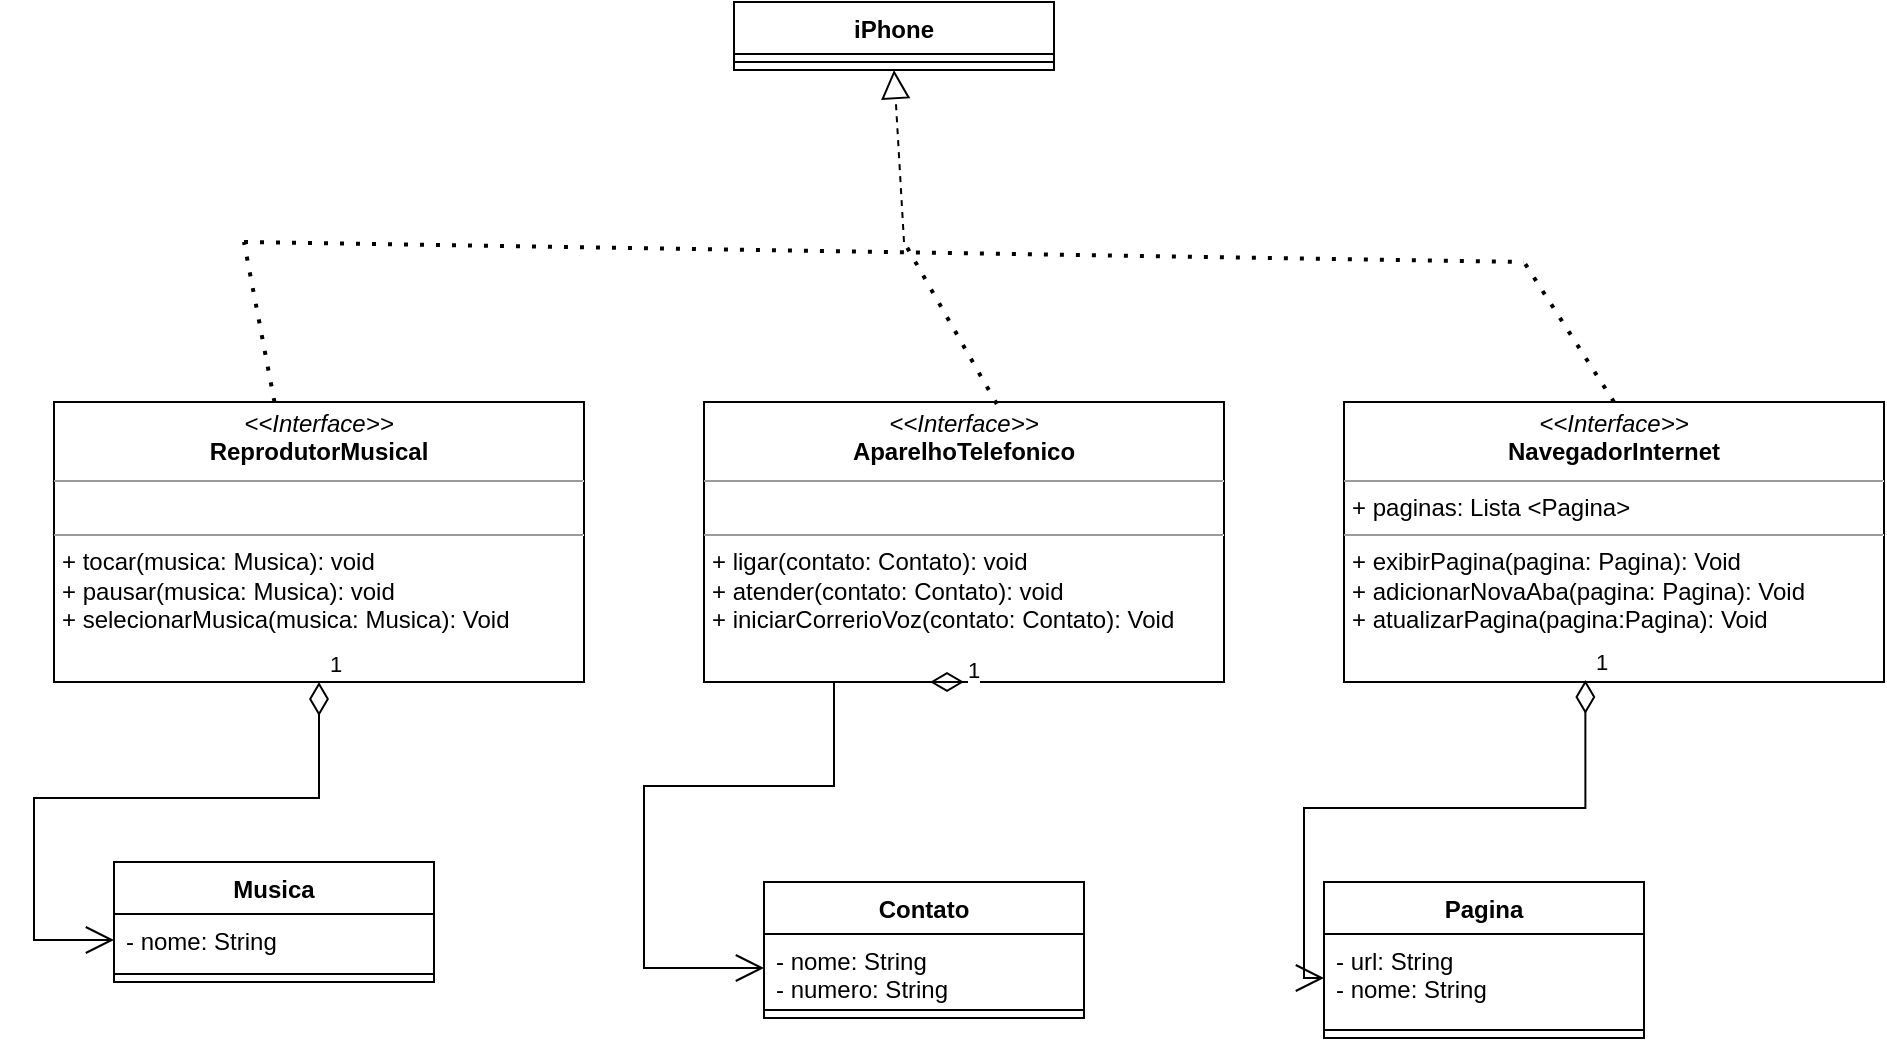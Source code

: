 <mxfile version="21.7.4" type="github">
  <diagram id="C5RBs43oDa-KdzZeNtuy" name="Page-1">
    <mxGraphModel dx="794" dy="1646" grid="1" gridSize="10" guides="1" tooltips="1" connect="1" arrows="1" fold="1" page="1" pageScale="1" pageWidth="827" pageHeight="1169" math="0" shadow="0">
      <root>
        <mxCell id="WIyWlLk6GJQsqaUBKTNV-0" />
        <mxCell id="WIyWlLk6GJQsqaUBKTNV-1" parent="WIyWlLk6GJQsqaUBKTNV-0" />
        <mxCell id="_orh15pKSghRNKaacK83-1" value="&lt;p style=&quot;margin:0px;margin-top:4px;text-align:center;&quot;&gt;&lt;i&gt;&amp;lt;&amp;lt;Interface&amp;gt;&amp;gt;&lt;/i&gt;&lt;br&gt;&lt;b&gt;ReprodutorMusical&lt;/b&gt;&lt;/p&gt;&lt;hr size=&quot;1&quot;&gt;&lt;p style=&quot;margin:0px;margin-left:4px;&quot;&gt;&lt;br&gt;&lt;/p&gt;&lt;hr size=&quot;1&quot;&gt;&lt;p style=&quot;margin:0px;margin-left:4px;&quot;&gt;+ tocar(musica: Musica): void&lt;br&gt;+ pausar(musica: Musica): void&lt;/p&gt;&lt;p style=&quot;margin:0px;margin-left:4px;&quot;&gt;+ selecionarMusica(musica: Musica): Void&lt;/p&gt;" style="verticalAlign=top;align=left;overflow=fill;fontSize=12;fontFamily=Helvetica;html=1;whiteSpace=wrap;" parent="WIyWlLk6GJQsqaUBKTNV-1" vertex="1">
          <mxGeometry x="205" y="120" width="265" height="140" as="geometry" />
        </mxCell>
        <mxCell id="_orh15pKSghRNKaacK83-2" value="Musica" style="swimlane;fontStyle=1;align=center;verticalAlign=top;childLayout=stackLayout;horizontal=1;startSize=26;horizontalStack=0;resizeParent=1;resizeParentMax=0;resizeLast=0;collapsible=1;marginBottom=0;whiteSpace=wrap;html=1;" parent="WIyWlLk6GJQsqaUBKTNV-1" vertex="1">
          <mxGeometry x="235" y="350" width="160" height="60" as="geometry" />
        </mxCell>
        <mxCell id="_orh15pKSghRNKaacK83-3" value="- nome: String" style="text;strokeColor=none;fillColor=none;align=left;verticalAlign=top;spacingLeft=4;spacingRight=4;overflow=hidden;rotatable=0;points=[[0,0.5],[1,0.5]];portConstraint=eastwest;whiteSpace=wrap;html=1;" parent="_orh15pKSghRNKaacK83-2" vertex="1">
          <mxGeometry y="26" width="160" height="26" as="geometry" />
        </mxCell>
        <mxCell id="_orh15pKSghRNKaacK83-4" value="" style="line;strokeWidth=1;fillColor=none;align=left;verticalAlign=middle;spacingTop=-1;spacingLeft=3;spacingRight=3;rotatable=0;labelPosition=right;points=[];portConstraint=eastwest;strokeColor=inherit;" parent="_orh15pKSghRNKaacK83-2" vertex="1">
          <mxGeometry y="52" width="160" height="8" as="geometry" />
        </mxCell>
        <mxCell id="_orh15pKSghRNKaacK83-6" value="1" style="endArrow=open;html=1;endSize=12;startArrow=diamondThin;startSize=14;startFill=0;edgeStyle=orthogonalEdgeStyle;align=left;verticalAlign=bottom;rounded=0;entryX=0;entryY=0.5;entryDx=0;entryDy=0;" parent="WIyWlLk6GJQsqaUBKTNV-1" source="_orh15pKSghRNKaacK83-1" target="_orh15pKSghRNKaacK83-3" edge="1">
          <mxGeometry x="-1" y="3" relative="1" as="geometry">
            <mxPoint x="130.95" y="60.04" as="sourcePoint" />
            <mxPoint x="173.04" y="211.998" as="targetPoint" />
          </mxGeometry>
        </mxCell>
        <mxCell id="_orh15pKSghRNKaacK83-8" value="&lt;p style=&quot;margin:0px;margin-top:4px;text-align:center;&quot;&gt;&lt;i&gt;&amp;lt;&amp;lt;Interface&amp;gt;&amp;gt;&lt;/i&gt;&lt;br&gt;&lt;b&gt;AparelhoTelefonico&lt;/b&gt;&lt;br&gt;&lt;/p&gt;&lt;hr size=&quot;1&quot;&gt;&lt;p style=&quot;margin:0px;margin-left:4px;&quot;&gt;&lt;br&gt;&lt;/p&gt;&lt;hr size=&quot;1&quot;&gt;&lt;p style=&quot;margin:0px;margin-left:4px;&quot;&gt;+ ligar(contato: Contato): void&lt;br&gt;+ atender(contato: Contato): void&lt;/p&gt;&lt;p style=&quot;margin:0px;margin-left:4px;&quot;&gt;+ iniciarCorrerioVoz(contato: Contato): Void&lt;/p&gt;" style="verticalAlign=top;align=left;overflow=fill;fontSize=12;fontFamily=Helvetica;html=1;whiteSpace=wrap;" parent="WIyWlLk6GJQsqaUBKTNV-1" vertex="1">
          <mxGeometry x="530" y="120" width="260" height="140" as="geometry" />
        </mxCell>
        <mxCell id="_orh15pKSghRNKaacK83-9" value="Contato" style="swimlane;fontStyle=1;align=center;verticalAlign=top;childLayout=stackLayout;horizontal=1;startSize=26;horizontalStack=0;resizeParent=1;resizeParentMax=0;resizeLast=0;collapsible=1;marginBottom=0;whiteSpace=wrap;html=1;" parent="WIyWlLk6GJQsqaUBKTNV-1" vertex="1">
          <mxGeometry x="560" y="360" width="160" height="68" as="geometry" />
        </mxCell>
        <mxCell id="_orh15pKSghRNKaacK83-10" value="- nome: String&lt;br&gt;- numero: String" style="text;strokeColor=none;fillColor=none;align=left;verticalAlign=top;spacingLeft=4;spacingRight=4;overflow=hidden;rotatable=0;points=[[0,0.5],[1,0.5]];portConstraint=eastwest;whiteSpace=wrap;html=1;" parent="_orh15pKSghRNKaacK83-9" vertex="1">
          <mxGeometry y="26" width="160" height="34" as="geometry" />
        </mxCell>
        <mxCell id="_orh15pKSghRNKaacK83-11" value="" style="line;strokeWidth=1;fillColor=none;align=left;verticalAlign=middle;spacingTop=-1;spacingLeft=3;spacingRight=3;rotatable=0;labelPosition=right;points=[];portConstraint=eastwest;strokeColor=inherit;" parent="_orh15pKSghRNKaacK83-9" vertex="1">
          <mxGeometry y="60" width="160" height="8" as="geometry" />
        </mxCell>
        <mxCell id="_orh15pKSghRNKaacK83-13" value="1" style="endArrow=open;html=1;endSize=12;startArrow=diamondThin;startSize=14;startFill=0;edgeStyle=orthogonalEdgeStyle;align=left;verticalAlign=bottom;rounded=0;exitX=0.5;exitY=1;exitDx=0;exitDy=0;entryX=0;entryY=0.5;entryDx=0;entryDy=0;" parent="WIyWlLk6GJQsqaUBKTNV-1" source="_orh15pKSghRNKaacK83-8" target="_orh15pKSghRNKaacK83-10" edge="1">
          <mxGeometry x="-1" y="3" relative="1" as="geometry">
            <mxPoint x="430" y="240" as="sourcePoint" />
            <mxPoint x="380" y="500" as="targetPoint" />
            <Array as="points">
              <mxPoint x="595" y="312" />
              <mxPoint x="500" y="312" />
              <mxPoint x="500" y="403" />
            </Array>
          </mxGeometry>
        </mxCell>
        <mxCell id="_orh15pKSghRNKaacK83-14" value="&lt;p style=&quot;margin:0px;margin-top:4px;text-align:center;&quot;&gt;&lt;i&gt;&amp;lt;&amp;lt;Interface&amp;gt;&amp;gt;&lt;/i&gt;&lt;br&gt;&lt;b&gt;NavegadorInternet&lt;/b&gt;&lt;br&gt;&lt;/p&gt;&lt;hr size=&quot;1&quot;&gt;&lt;p style=&quot;margin:0px;margin-left:4px;&quot;&gt;+ paginas: Lista &amp;lt;Pagina&amp;gt;&lt;/p&gt;&lt;hr size=&quot;1&quot;&gt;&lt;p style=&quot;margin:0px;margin-left:4px;&quot;&gt;+ exibirPagina(pagina: Pagina): Void&lt;br&gt;+ adicionarNovaAba(pagina: Pagina): Void&lt;/p&gt;&lt;p style=&quot;margin:0px;margin-left:4px;&quot;&gt;+ atualizarPagina(pagina:Pagina): Void&lt;br&gt;&lt;/p&gt;" style="verticalAlign=top;align=left;overflow=fill;fontSize=12;fontFamily=Helvetica;html=1;whiteSpace=wrap;" parent="WIyWlLk6GJQsqaUBKTNV-1" vertex="1">
          <mxGeometry x="850" y="120" width="270" height="140" as="geometry" />
        </mxCell>
        <mxCell id="_orh15pKSghRNKaacK83-15" value="Pagina" style="swimlane;fontStyle=1;align=center;verticalAlign=top;childLayout=stackLayout;horizontal=1;startSize=26;horizontalStack=0;resizeParent=1;resizeParentMax=0;resizeLast=0;collapsible=1;marginBottom=0;whiteSpace=wrap;html=1;" parent="WIyWlLk6GJQsqaUBKTNV-1" vertex="1">
          <mxGeometry x="840" y="360" width="160" height="78" as="geometry" />
        </mxCell>
        <mxCell id="_orh15pKSghRNKaacK83-16" value="- url: String&lt;br&gt;- nome: String" style="text;strokeColor=none;fillColor=none;align=left;verticalAlign=top;spacingLeft=4;spacingRight=4;overflow=hidden;rotatable=0;points=[[0,0.5],[1,0.5]];portConstraint=eastwest;whiteSpace=wrap;html=1;" parent="_orh15pKSghRNKaacK83-15" vertex="1">
          <mxGeometry y="26" width="160" height="44" as="geometry" />
        </mxCell>
        <mxCell id="_orh15pKSghRNKaacK83-17" value="" style="line;strokeWidth=1;fillColor=none;align=left;verticalAlign=middle;spacingTop=-1;spacingLeft=3;spacingRight=3;rotatable=0;labelPosition=right;points=[];portConstraint=eastwest;strokeColor=inherit;" parent="_orh15pKSghRNKaacK83-15" vertex="1">
          <mxGeometry y="70" width="160" height="8" as="geometry" />
        </mxCell>
        <mxCell id="_orh15pKSghRNKaacK83-19" value="1" style="endArrow=open;html=1;endSize=12;startArrow=diamondThin;startSize=14;startFill=0;edgeStyle=orthogonalEdgeStyle;align=left;verticalAlign=bottom;rounded=0;entryX=0;entryY=0.5;entryDx=0;entryDy=0;exitX=0.447;exitY=0.993;exitDx=0;exitDy=0;exitPerimeter=0;" parent="WIyWlLk6GJQsqaUBKTNV-1" source="_orh15pKSghRNKaacK83-14" target="_orh15pKSghRNKaacK83-16" edge="1">
          <mxGeometry x="-1" y="3" relative="1" as="geometry">
            <mxPoint x="940" y="300" as="sourcePoint" />
            <mxPoint x="960" y="250" as="targetPoint" />
          </mxGeometry>
        </mxCell>
        <mxCell id="_orh15pKSghRNKaacK83-20" value="iPhone" style="swimlane;fontStyle=1;align=center;verticalAlign=top;childLayout=stackLayout;horizontal=1;startSize=26;horizontalStack=0;resizeParent=1;resizeParentMax=0;resizeLast=0;collapsible=1;marginBottom=0;whiteSpace=wrap;html=1;" parent="WIyWlLk6GJQsqaUBKTNV-1" vertex="1">
          <mxGeometry x="545" y="-80" width="160" height="34" as="geometry" />
        </mxCell>
        <mxCell id="_orh15pKSghRNKaacK83-22" value="" style="line;strokeWidth=1;fillColor=none;align=left;verticalAlign=middle;spacingTop=-1;spacingLeft=3;spacingRight=3;rotatable=0;labelPosition=right;points=[];portConstraint=eastwest;strokeColor=inherit;" parent="_orh15pKSghRNKaacK83-20" vertex="1">
          <mxGeometry y="26" width="160" height="8" as="geometry" />
        </mxCell>
        <mxCell id="_orh15pKSghRNKaacK83-24" value="" style="endArrow=block;dashed=1;endFill=0;endSize=12;html=1;rounded=0;entryX=0.5;entryY=1;entryDx=0;entryDy=0;" parent="WIyWlLk6GJQsqaUBKTNV-1" target="_orh15pKSghRNKaacK83-20" edge="1">
          <mxGeometry width="160" relative="1" as="geometry">
            <mxPoint x="630" y="40" as="sourcePoint" />
            <mxPoint x="610" y="10" as="targetPoint" />
          </mxGeometry>
        </mxCell>
        <mxCell id="_orh15pKSghRNKaacK83-26" value="" style="endArrow=none;dashed=1;html=1;dashPattern=1 3;strokeWidth=2;rounded=0;exitX=0.416;exitY=0;exitDx=0;exitDy=0;exitPerimeter=0;" parent="WIyWlLk6GJQsqaUBKTNV-1" source="_orh15pKSghRNKaacK83-1" edge="1">
          <mxGeometry width="50" height="50" relative="1" as="geometry">
            <mxPoint x="280" y="90" as="sourcePoint" />
            <mxPoint x="300" y="40" as="targetPoint" />
          </mxGeometry>
        </mxCell>
        <mxCell id="_orh15pKSghRNKaacK83-27" value="" style="endArrow=none;dashed=1;html=1;dashPattern=1 3;strokeWidth=2;rounded=0;exitX=0.563;exitY=0.007;exitDx=0;exitDy=0;exitPerimeter=0;" parent="WIyWlLk6GJQsqaUBKTNV-1" source="_orh15pKSghRNKaacK83-8" edge="1">
          <mxGeometry width="50" height="50" relative="1" as="geometry">
            <mxPoint x="617" y="120" as="sourcePoint" />
            <mxPoint x="630" y="40" as="targetPoint" />
          </mxGeometry>
        </mxCell>
        <mxCell id="_orh15pKSghRNKaacK83-28" value="" style="endArrow=none;dashed=1;html=1;dashPattern=1 3;strokeWidth=2;rounded=0;exitX=0.5;exitY=0;exitDx=0;exitDy=0;" parent="WIyWlLk6GJQsqaUBKTNV-1" source="_orh15pKSghRNKaacK83-14" edge="1">
          <mxGeometry width="50" height="50" relative="1" as="geometry">
            <mxPoint x="940" y="110" as="sourcePoint" />
            <mxPoint x="940" y="50" as="targetPoint" />
          </mxGeometry>
        </mxCell>
        <mxCell id="_orh15pKSghRNKaacK83-29" value="" style="endArrow=none;dashed=1;html=1;dashPattern=1 3;strokeWidth=2;rounded=0;" parent="WIyWlLk6GJQsqaUBKTNV-1" edge="1">
          <mxGeometry width="50" height="50" relative="1" as="geometry">
            <mxPoint x="300" y="40" as="sourcePoint" />
            <mxPoint x="940" y="50" as="targetPoint" />
          </mxGeometry>
        </mxCell>
      </root>
    </mxGraphModel>
  </diagram>
</mxfile>
